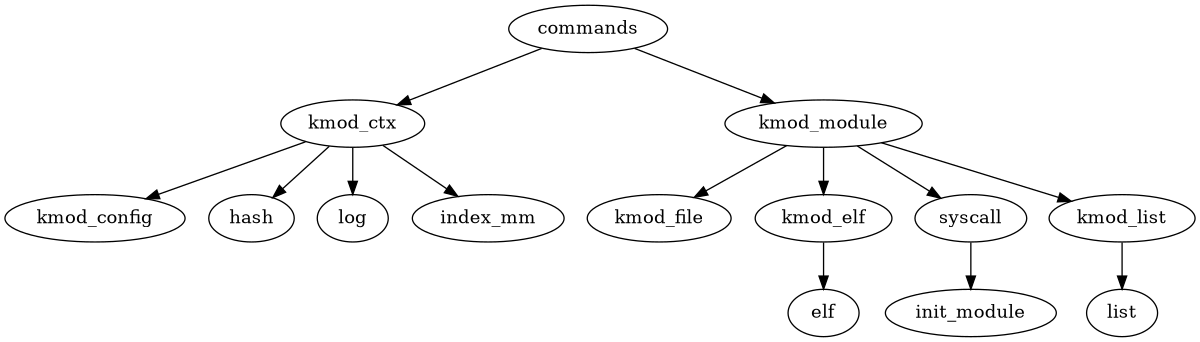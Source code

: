 digraph G {

	size="8, 8";  

	commands -> kmod_ctx;
	commands -> kmod_module;

	kmod_ctx -> kmod_config;
	kmod_ctx -> hash;
	kmod_ctx -> log;
	kmod_ctx -> index_mm;

	kmod_module -> kmod_file;
	kmod_module -> kmod_elf;
	kmod_module -> syscall;

	syscall -> init_module;

	kmod_module -> kmod_list;

	kmod_elf -> elf;
	kmod_list -> list;

}


